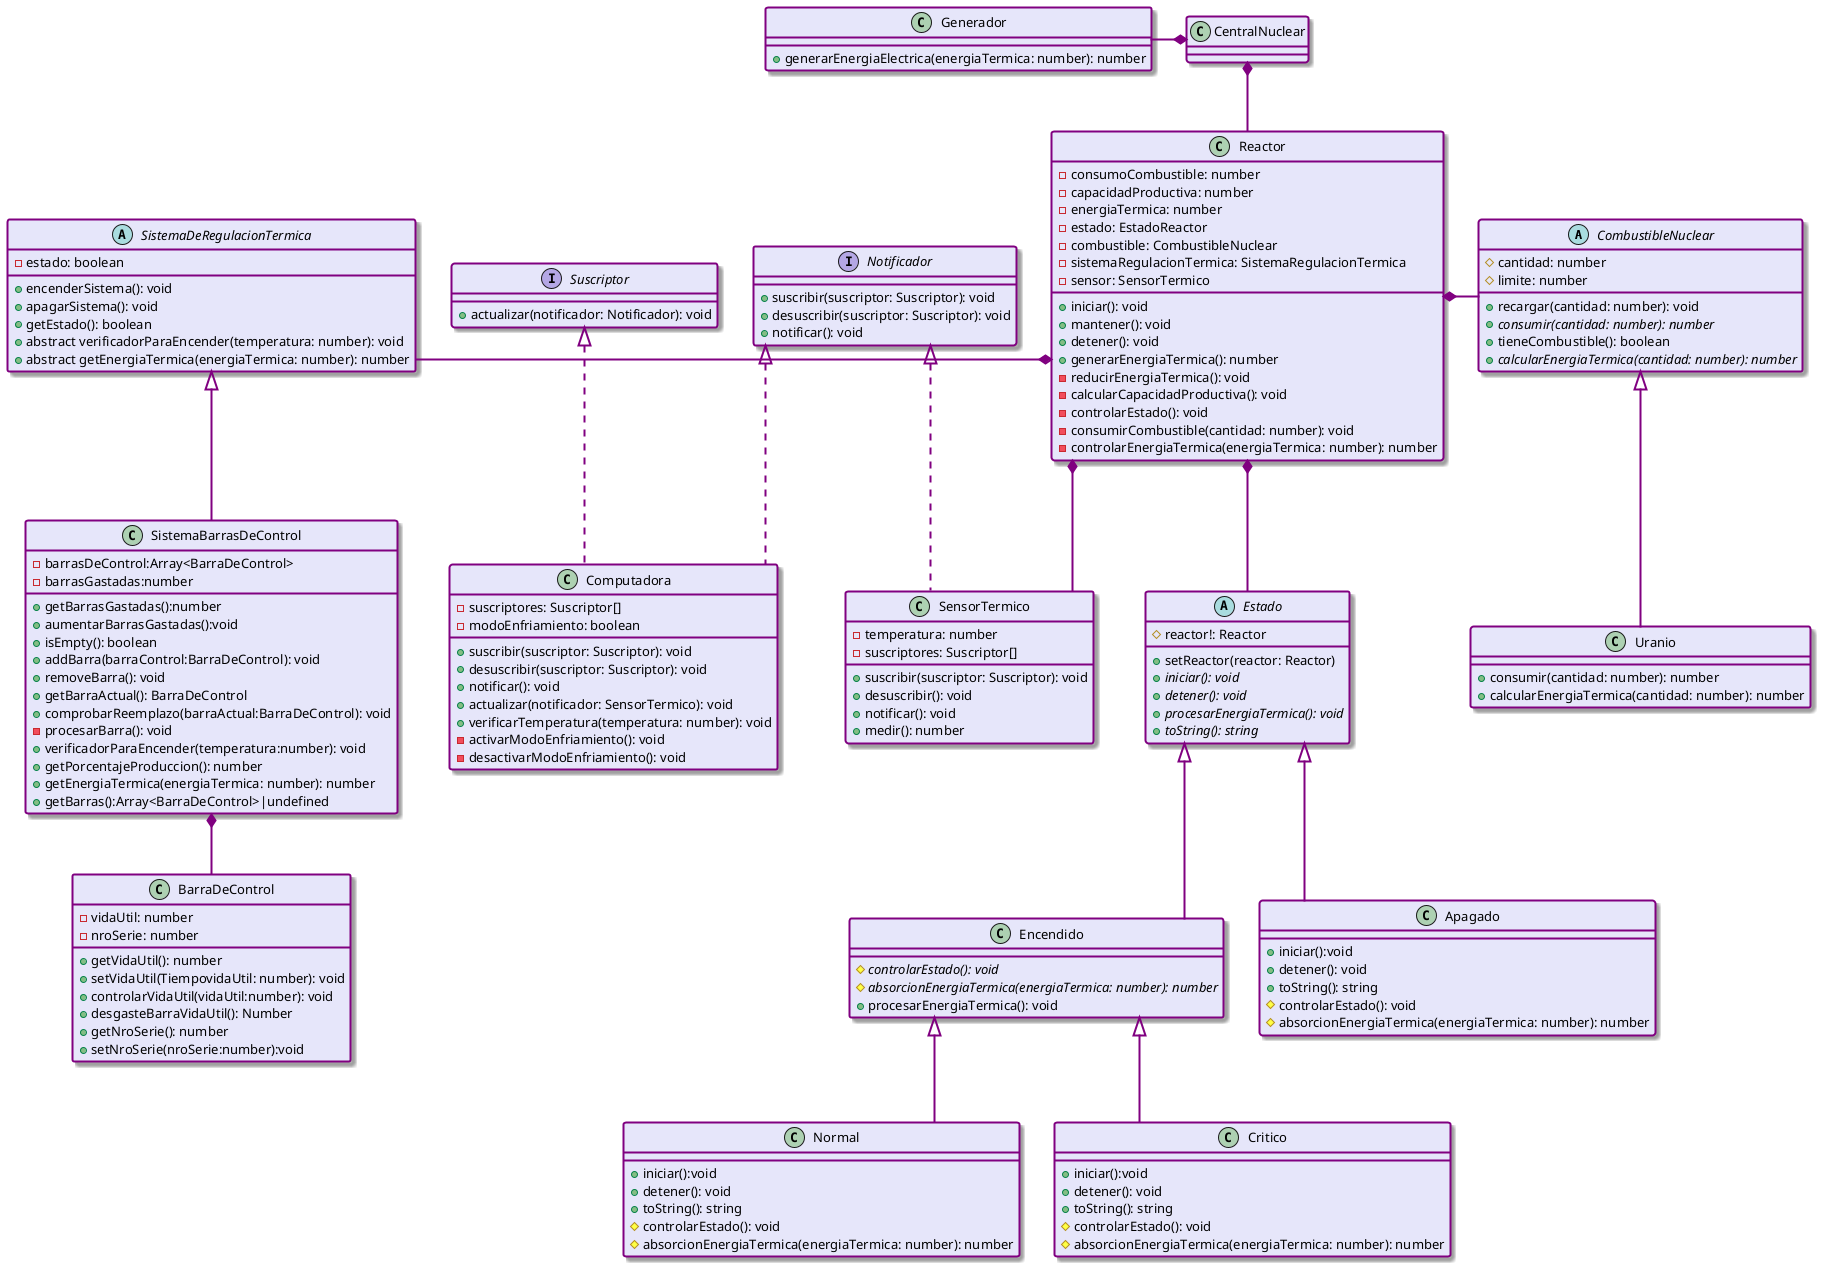 @startuml DiagramaCentral

' tema

!define MyFontColor #000000
!define MyBorderColor #800080
!define MyBackgroundColor #E6E6FA
!define MyArrowColor #800080

skinparam defaultFontName Arial
skinparam DefaultFontSize 13
skinparam Linetype ortho
skinparam Arrowcolor MyArrowColor
skinparam ArrowThickness 2
skinparam Classbordercolor MyBorderColor
skinparam ClassBorderThickness 2
skinparam ClassBackgroundColor MyBackgroundColor
skinparam Shadowing true
skinparam GroupInheritance 1
skinparam NoteBackgroundColor yellow
skinparam NoteBorderThickness 2

' clases

abstract class CombustibleNuclear {
  	# cantidad: number
  	# limite: number

  	+ recargar(cantidad: number): void
  	+ {abstract} consumir(cantidad: number): number
  	+ tieneCombustible(): boolean
  	+ {abstract} calcularEnergiaTermica(cantidad: number): number
}

class Uranio extends CombustibleNuclear {
  	+ consumir(cantidad: number): number
  	+ calcularEnergiaTermica(cantidad: number): number
}

abstract class SistemaDeRegulacionTermica {
    - estado: boolean
    + encenderSistema(): void
    + apagarSistema(): void
    + getEstado(): boolean
    + abstract verificadorParaEncender(temperatura: number): void
    + abstract getEnergiaTermica(energiaTermica: number): number
}

class BarraDeControl{
    - vidaUtil: number
    - nroSerie: number
    + getVidaUtil(): number
    + setVidaUtil(TiempovidaUtil: number): void
    + controlarVidaUtil(vidaUtil:number): void
    + desgasteBarraVidaUtil(): Number
	+ getNroSerie(): number
	+ setNroSerie(nroSerie:number):void
}

class SistemaBarrasDeControl extends SistemaDeRegulacionTermica{
    - barrasDeControl:Array<BarraDeControl>
	- barrasGastadas:number
	+ getBarrasGastadas():number
	+ aumentarBarrasGastadas():void
    + isEmpty(): boolean
    + addBarra(barraControl:BarraDeControl): void
    + removeBarra(): void
    + getBarraActual(): BarraDeControl
    + comprobarReemplazo(barraActual:BarraDeControl): void
    - procesarBarra(): void
    + verificadorParaEncender(temperatura:number): void
    + getPorcentajeProduccion(): number
    + getEnergiaTermica(energiaTermica: number): number
	+ getBarras():Array<BarraDeControl>|undefined
}

class SensorTermico implements Notificador {
  	- temperatura: number
	- suscriptores: Suscriptor[]

	+ suscribir(suscriptor: Suscriptor): void
	+ desuscribir(): void
	+ notificar(): void
  	+ medir(): number
}


class Computadora implements Notificador, Suscriptor {
	- suscriptores: Suscriptor[]
	- modoEnfriamiento: boolean

	+ suscribir(suscriptor: Suscriptor): void
	+ desuscribir(suscriptor: Suscriptor): void
	+ notificar(): void
	+ actualizar(notificador: SensorTermico): void
	+ verificarTemperatura(temperatura: number): void
  	- activarModoEnfriamiento(): void
  	- desactivarModoEnfriamiento(): void
}

class Reactor {
	- consumoCombustible: number
	- capacidadProductiva: number
	- energiaTermica: number
	- estado: EstadoReactor
	- combustible: CombustibleNuclear
	- sistemaRegulacionTermica: SistemaRegulacionTermica
	- sensor: SensorTermico

	+ iniciar(): void
	+ mantener(): void
	+ detener(): void
	+ generarEnergiaTermica(): number
	- reducirEnergiaTermica(): void
	- calcularCapacidadProductiva(): void
	- controlarEstado(): void
	- consumirCombustible(cantidad: number): void
	- controlarEnergiaTermica(energiaTermica: number): number
}

class Generador {
	+ generarEnergiaElectrica(energiaTermica: number): number
}

class CentralNuclear {
	
}

abstract class Estado {
	# reactor!: Reactor
	+ setReactor(reactor: Reactor)
	+ {abstract} iniciar(): void
	+ {abstract} detener(): void
	+ {abstract} procesarEnergiaTermica(): void
	+ {abstract} toString(): string
}

class Normal extends Encendido{
	+ iniciar():void
	+ detener(): void
	+ toString(): string
	# controlarEstado(): void
	# absorcionEnergiaTermica(energiaTermica: number): number
}

class Critico extends Encendido{
	+ iniciar():void
	+ detener(): void
	+ toString(): string
	# controlarEstado(): void
	# absorcionEnergiaTermica(energiaTermica: number): number
}

class Apagado extends Estado{
	+ iniciar():void
	+ detener(): void
	+ toString(): string
	# controlarEstado(): void
	# absorcionEnergiaTermica(energiaTermica: number): number
}

class Encendido extends Estado{
	# {abstract} controlarEstado(): void
	# {abstract} absorcionEnergiaTermica(energiaTermica: number): number
	+ procesarEnergiaTermica(): void
}

' interfaces

interface Notificador {
	+ suscribir(suscriptor: Suscriptor): void
	+ desuscribir(suscriptor: Suscriptor): void
	+ notificar(): void
}

interface Suscriptor {
	+ actualizar(notificador: Notificador): void
}

' relaciones

Reactor *-r- CombustibleNuclear
Reactor *-- SensorTermico
Reactor *-l- SistemaDeRegulacionTermica
Reactor *-d- Estado

SistemaBarrasDeControl *-- BarraDeControl

CentralNuclear *-- Reactor
CentralNuclear *-l- Generador
@enduml